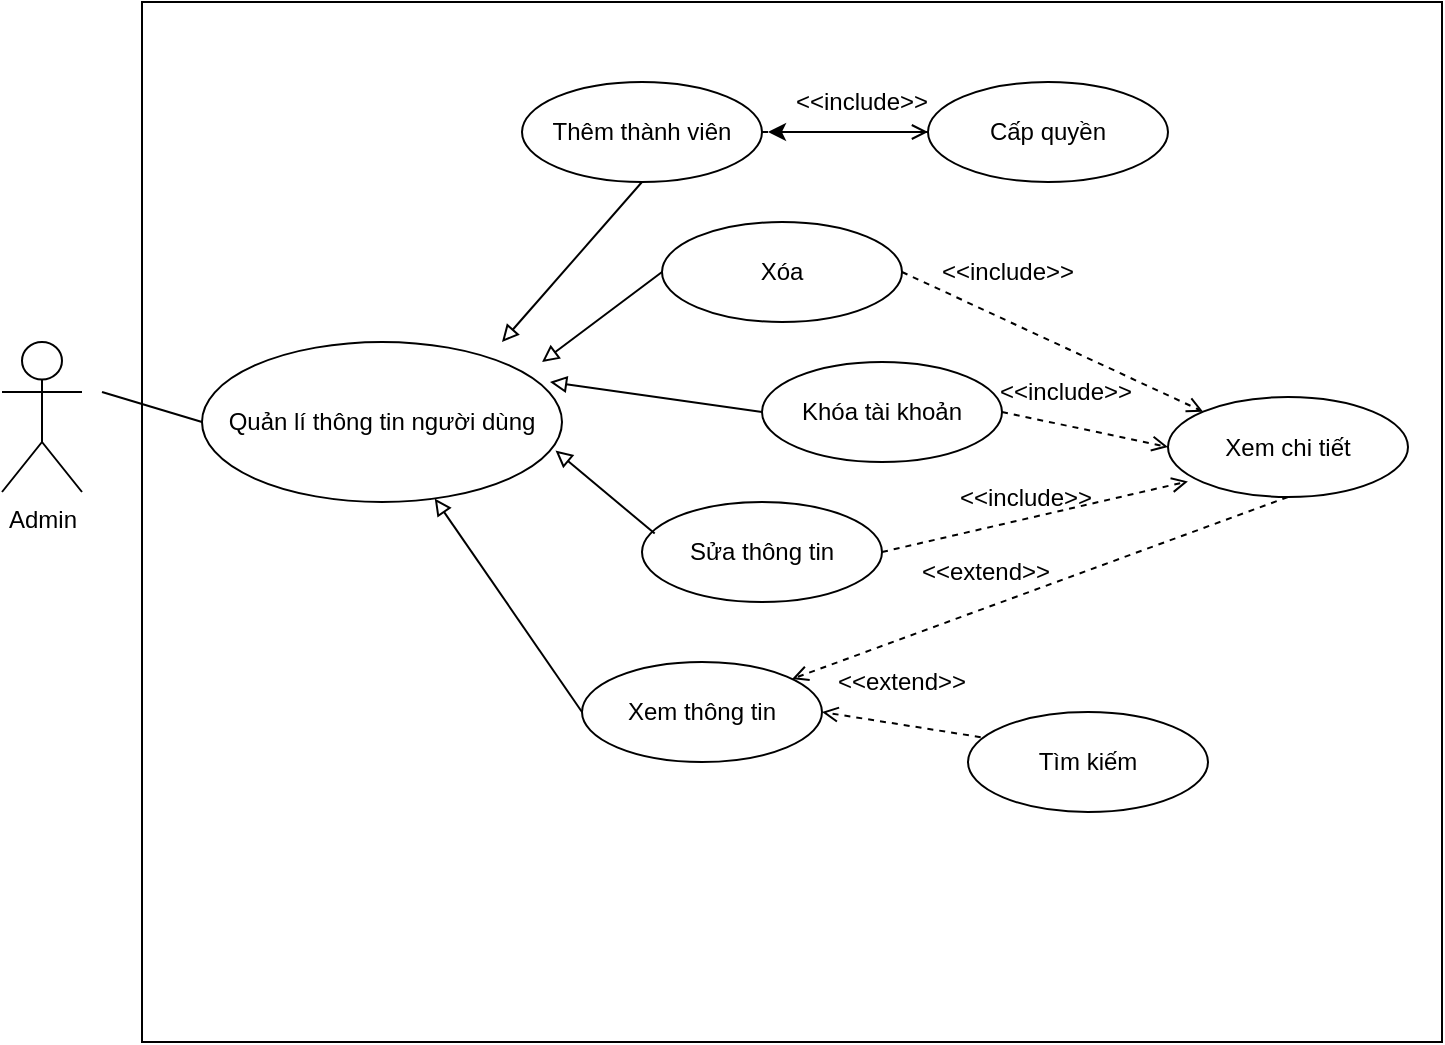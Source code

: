 <mxfile version="12.0.0" type="github" pages="1"><diagram id="12PFHw0h8Q8npcBHtPUk" name="Page-1"><mxGraphModel dx="976" dy="483" grid="1" gridSize="10" guides="1" tooltips="1" connect="1" arrows="1" fold="1" page="1" pageScale="1" pageWidth="827" pageHeight="1169" math="0" shadow="0"><root><mxCell id="0"/><mxCell id="1" parent="0"/><mxCell id="QdBjmfvnj8XAE1ZBZg3u-1" value="Admin" style="shape=umlActor;verticalLabelPosition=bottom;labelBackgroundColor=#ffffff;verticalAlign=top;html=1;outlineConnect=0;" parent="1" vertex="1"><mxGeometry x="70" y="260" width="40" height="75" as="geometry"/></mxCell><mxCell id="QdBjmfvnj8XAE1ZBZg3u-2" value="" style="rounded=0;whiteSpace=wrap;html=1;" parent="1" vertex="1"><mxGeometry x="140" y="90" width="650" height="520" as="geometry"/></mxCell><mxCell id="QdBjmfvnj8XAE1ZBZg3u-3" value="Quản lí thông tin người dùng" style="ellipse;whiteSpace=wrap;html=1;" parent="1" vertex="1"><mxGeometry x="170" y="260" width="180" height="80" as="geometry"/></mxCell><mxCell id="QdBjmfvnj8XAE1ZBZg3u-4" value="Thêm thành viên" style="ellipse;whiteSpace=wrap;html=1;" parent="1" vertex="1"><mxGeometry x="330" y="130" width="120" height="50" as="geometry"/></mxCell><mxCell id="QdBjmfvnj8XAE1ZBZg3u-5" value="Xóa" style="ellipse;whiteSpace=wrap;html=1;" parent="1" vertex="1"><mxGeometry x="400" y="200" width="120" height="50" as="geometry"/></mxCell><mxCell id="QdBjmfvnj8XAE1ZBZg3u-6" value="Khóa tài khoản" style="ellipse;whiteSpace=wrap;html=1;" parent="1" vertex="1"><mxGeometry x="450" y="270" width="120" height="50" as="geometry"/></mxCell><mxCell id="QdBjmfvnj8XAE1ZBZg3u-7" value="Sửa thông tin" style="ellipse;whiteSpace=wrap;html=1;" parent="1" vertex="1"><mxGeometry x="390" y="340" width="120" height="50" as="geometry"/></mxCell><mxCell id="pO-lIS7Gf4vB3CIIgJrC-2" value="" style="edgeStyle=orthogonalEdgeStyle;rounded=0;orthogonalLoop=1;jettySize=auto;html=1;" edge="1" parent="1" source="QdBjmfvnj8XAE1ZBZg3u-9"><mxGeometry relative="1" as="geometry"><mxPoint x="453" y="155" as="targetPoint"/></mxGeometry></mxCell><mxCell id="QdBjmfvnj8XAE1ZBZg3u-9" value="Cấp quyền" style="ellipse;whiteSpace=wrap;html=1;" parent="1" vertex="1"><mxGeometry x="533" y="130" width="120" height="50" as="geometry"/></mxCell><mxCell id="QdBjmfvnj8XAE1ZBZg3u-10" value="Xem chi tiết" style="ellipse;whiteSpace=wrap;html=1;" parent="1" vertex="1"><mxGeometry x="653" y="287.5" width="120" height="50" as="geometry"/></mxCell><mxCell id="QdBjmfvnj8XAE1ZBZg3u-11" value="Xem thông tin" style="ellipse;whiteSpace=wrap;html=1;" parent="1" vertex="1"><mxGeometry x="360" y="420" width="120" height="50" as="geometry"/></mxCell><mxCell id="QdBjmfvnj8XAE1ZBZg3u-12" value="" style="endArrow=block;html=1;endFill=0;" parent="1" edge="1"><mxGeometry width="50" height="50" relative="1" as="geometry"><mxPoint x="390" y="180" as="sourcePoint"/><mxPoint x="320" y="260" as="targetPoint"/></mxGeometry></mxCell><mxCell id="QdBjmfvnj8XAE1ZBZg3u-13" value="" style="endArrow=block;html=1;endFill=0;exitX=0;exitY=0.5;exitDx=0;exitDy=0;" parent="1" source="QdBjmfvnj8XAE1ZBZg3u-5" edge="1"><mxGeometry width="50" height="50" relative="1" as="geometry"><mxPoint x="409" y="198" as="sourcePoint"/><mxPoint x="340" y="270" as="targetPoint"/><Array as="points"><mxPoint x="400" y="225"/></Array></mxGeometry></mxCell><mxCell id="QdBjmfvnj8XAE1ZBZg3u-14" value="" style="endArrow=block;html=1;endFill=0;exitX=0;exitY=0.5;exitDx=0;exitDy=0;" parent="1" source="QdBjmfvnj8XAE1ZBZg3u-6" edge="1"><mxGeometry width="50" height="50" relative="1" as="geometry"><mxPoint x="419" y="208" as="sourcePoint"/><mxPoint x="344" y="280" as="targetPoint"/></mxGeometry></mxCell><mxCell id="QdBjmfvnj8XAE1ZBZg3u-19" value="" style="endArrow=block;html=1;endFill=0;exitX=0.053;exitY=0.316;exitDx=0;exitDy=0;exitPerimeter=0;entryX=0.982;entryY=0.678;entryDx=0;entryDy=0;entryPerimeter=0;" parent="1" source="QdBjmfvnj8XAE1ZBZg3u-7" target="QdBjmfvnj8XAE1ZBZg3u-3" edge="1"><mxGeometry width="50" height="50" relative="1" as="geometry"><mxPoint x="429" y="218" as="sourcePoint"/><mxPoint x="354" y="290" as="targetPoint"/></mxGeometry></mxCell><mxCell id="QdBjmfvnj8XAE1ZBZg3u-22" value="Tìm kiếm" style="ellipse;whiteSpace=wrap;html=1;" parent="1" vertex="1"><mxGeometry x="553" y="445" width="120" height="50" as="geometry"/></mxCell><mxCell id="QdBjmfvnj8XAE1ZBZg3u-24" value="" style="endArrow=none;html=1;entryX=0;entryY=0.5;entryDx=0;entryDy=0;" parent="1" target="QdBjmfvnj8XAE1ZBZg3u-3" edge="1"><mxGeometry width="50" height="50" relative="1" as="geometry"><mxPoint x="120" y="285" as="sourcePoint"/><mxPoint x="170" y="280" as="targetPoint"/></mxGeometry></mxCell><mxCell id="QdBjmfvnj8XAE1ZBZg3u-25" value="" style="endArrow=block;html=1;endFill=0;exitX=0;exitY=0.5;exitDx=0;exitDy=0;" parent="1" source="QdBjmfvnj8XAE1ZBZg3u-11" target="QdBjmfvnj8XAE1ZBZg3u-3" edge="1"><mxGeometry width="50" height="50" relative="1" as="geometry"><mxPoint x="406.36" y="365.8" as="sourcePoint"/><mxPoint x="356.76" y="324.24" as="targetPoint"/></mxGeometry></mxCell><mxCell id="QdBjmfvnj8XAE1ZBZg3u-35" value="" style="endArrow=open;dashed=1;html=1;endFill=0;exitX=1;exitY=0.5;exitDx=0;exitDy=0;entryX=0;entryY=0.5;entryDx=0;entryDy=0;" parent="1" source="QdBjmfvnj8XAE1ZBZg3u-4" target="QdBjmfvnj8XAE1ZBZg3u-9" edge="1"><mxGeometry width="50" height="50" relative="1" as="geometry"><mxPoint x="470" y="190" as="sourcePoint"/><mxPoint x="520" y="140" as="targetPoint"/></mxGeometry></mxCell><mxCell id="QdBjmfvnj8XAE1ZBZg3u-36" value="" style="endArrow=open;dashed=1;html=1;endFill=0;exitX=1;exitY=0.5;exitDx=0;exitDy=0;entryX=0;entryY=0;entryDx=0;entryDy=0;" parent="1" source="QdBjmfvnj8XAE1ZBZg3u-5" target="QdBjmfvnj8XAE1ZBZg3u-10" edge="1"><mxGeometry width="50" height="50" relative="1" as="geometry"><mxPoint x="550" y="260" as="sourcePoint"/><mxPoint x="600" y="210" as="targetPoint"/></mxGeometry></mxCell><mxCell id="QdBjmfvnj8XAE1ZBZg3u-37" value="" style="endArrow=open;dashed=1;html=1;endFill=0;exitX=1;exitY=0.5;exitDx=0;exitDy=0;entryX=0;entryY=0.5;entryDx=0;entryDy=0;" parent="1" source="QdBjmfvnj8XAE1ZBZg3u-6" target="QdBjmfvnj8XAE1ZBZg3u-10" edge="1"><mxGeometry width="50" height="50" relative="1" as="geometry"><mxPoint x="610" y="390" as="sourcePoint"/><mxPoint x="620" y="290" as="targetPoint"/></mxGeometry></mxCell><mxCell id="QdBjmfvnj8XAE1ZBZg3u-38" value="" style="endArrow=open;dashed=1;html=1;endFill=0;exitX=1;exitY=0.5;exitDx=0;exitDy=0;entryX=0.083;entryY=0.844;entryDx=0;entryDy=0;entryPerimeter=0;" parent="1" source="QdBjmfvnj8XAE1ZBZg3u-7" target="QdBjmfvnj8XAE1ZBZg3u-10" edge="1"><mxGeometry width="50" height="50" relative="1" as="geometry"><mxPoint x="670" y="440" as="sourcePoint"/><mxPoint x="720" y="390" as="targetPoint"/></mxGeometry></mxCell><mxCell id="QdBjmfvnj8XAE1ZBZg3u-39" value="" style="endArrow=open;dashed=1;html=1;endFill=0;exitX=0.053;exitY=0.252;exitDx=0;exitDy=0;entryX=1;entryY=0.5;entryDx=0;entryDy=0;exitPerimeter=0;" parent="1" source="QdBjmfvnj8XAE1ZBZg3u-22" target="QdBjmfvnj8XAE1ZBZg3u-11" edge="1"><mxGeometry width="50" height="50" relative="1" as="geometry"><mxPoint x="520" y="375" as="sourcePoint"/><mxPoint x="639.96" y="312.2" as="targetPoint"/></mxGeometry></mxCell><mxCell id="QdBjmfvnj8XAE1ZBZg3u-40" value="&amp;lt;&amp;lt;include&amp;gt;&amp;gt;" style="text;html=1;strokeColor=none;fillColor=none;align=center;verticalAlign=middle;whiteSpace=wrap;rounded=0;" parent="1" vertex="1"><mxGeometry x="480" y="130" width="40" height="20" as="geometry"/></mxCell><mxCell id="QdBjmfvnj8XAE1ZBZg3u-41" value="&amp;lt;&amp;lt;include&amp;gt;&amp;gt;" style="text;html=1;strokeColor=none;fillColor=none;align=center;verticalAlign=middle;whiteSpace=wrap;rounded=0;" parent="1" vertex="1"><mxGeometry x="553" y="215" width="40" height="20" as="geometry"/></mxCell><mxCell id="QdBjmfvnj8XAE1ZBZg3u-42" value="&amp;lt;&amp;lt;include&amp;gt;&amp;gt;" style="text;html=1;strokeColor=none;fillColor=none;align=center;verticalAlign=middle;whiteSpace=wrap;rounded=0;" parent="1" vertex="1"><mxGeometry x="581.5" y="275" width="40" height="20" as="geometry"/></mxCell><mxCell id="QdBjmfvnj8XAE1ZBZg3u-43" value="&amp;lt;&amp;lt;include&amp;gt;&amp;gt;" style="text;html=1;strokeColor=none;fillColor=none;align=center;verticalAlign=middle;whiteSpace=wrap;rounded=0;" parent="1" vertex="1"><mxGeometry x="561.5" y="327.5" width="40" height="20" as="geometry"/></mxCell><mxCell id="QdBjmfvnj8XAE1ZBZg3u-44" value="&amp;lt;&amp;lt;extend&amp;gt;&amp;gt;" style="text;html=1;strokeColor=none;fillColor=none;align=center;verticalAlign=middle;whiteSpace=wrap;rounded=0;" parent="1" vertex="1"><mxGeometry x="500" y="420" width="40" height="20" as="geometry"/></mxCell><mxCell id="pO-lIS7Gf4vB3CIIgJrC-6" value="" style="endArrow=open;dashed=1;html=1;endFill=0;exitX=0.5;exitY=1;exitDx=0;exitDy=0;" edge="1" parent="1" source="QdBjmfvnj8XAE1ZBZg3u-10" target="QdBjmfvnj8XAE1ZBZg3u-11"><mxGeometry width="50" height="50" relative="1" as="geometry"><mxPoint x="549.36" y="452.6" as="sourcePoint"/><mxPoint x="490" y="445" as="targetPoint"/></mxGeometry></mxCell><mxCell id="pO-lIS7Gf4vB3CIIgJrC-7" value="&amp;lt;&amp;lt;extend&amp;gt;&amp;gt;" style="text;html=1;strokeColor=none;fillColor=none;align=center;verticalAlign=middle;whiteSpace=wrap;rounded=0;" vertex="1" parent="1"><mxGeometry x="516.5" y="365" width="90" height="20" as="geometry"/></mxCell></root></mxGraphModel></diagram></mxfile>